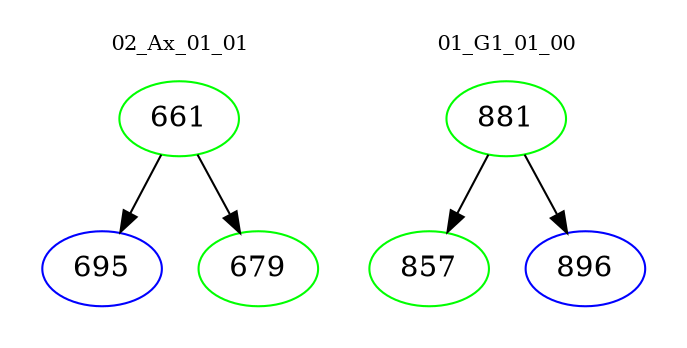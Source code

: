 digraph{
subgraph cluster_0 {
color = white
label = "02_Ax_01_01";
fontsize=10;
T0_661 [label="661", color="green"]
T0_661 -> T0_695 [color="black"]
T0_695 [label="695", color="blue"]
T0_661 -> T0_679 [color="black"]
T0_679 [label="679", color="green"]
}
subgraph cluster_1 {
color = white
label = "01_G1_01_00";
fontsize=10;
T1_881 [label="881", color="green"]
T1_881 -> T1_857 [color="black"]
T1_857 [label="857", color="green"]
T1_881 -> T1_896 [color="black"]
T1_896 [label="896", color="blue"]
}
}
